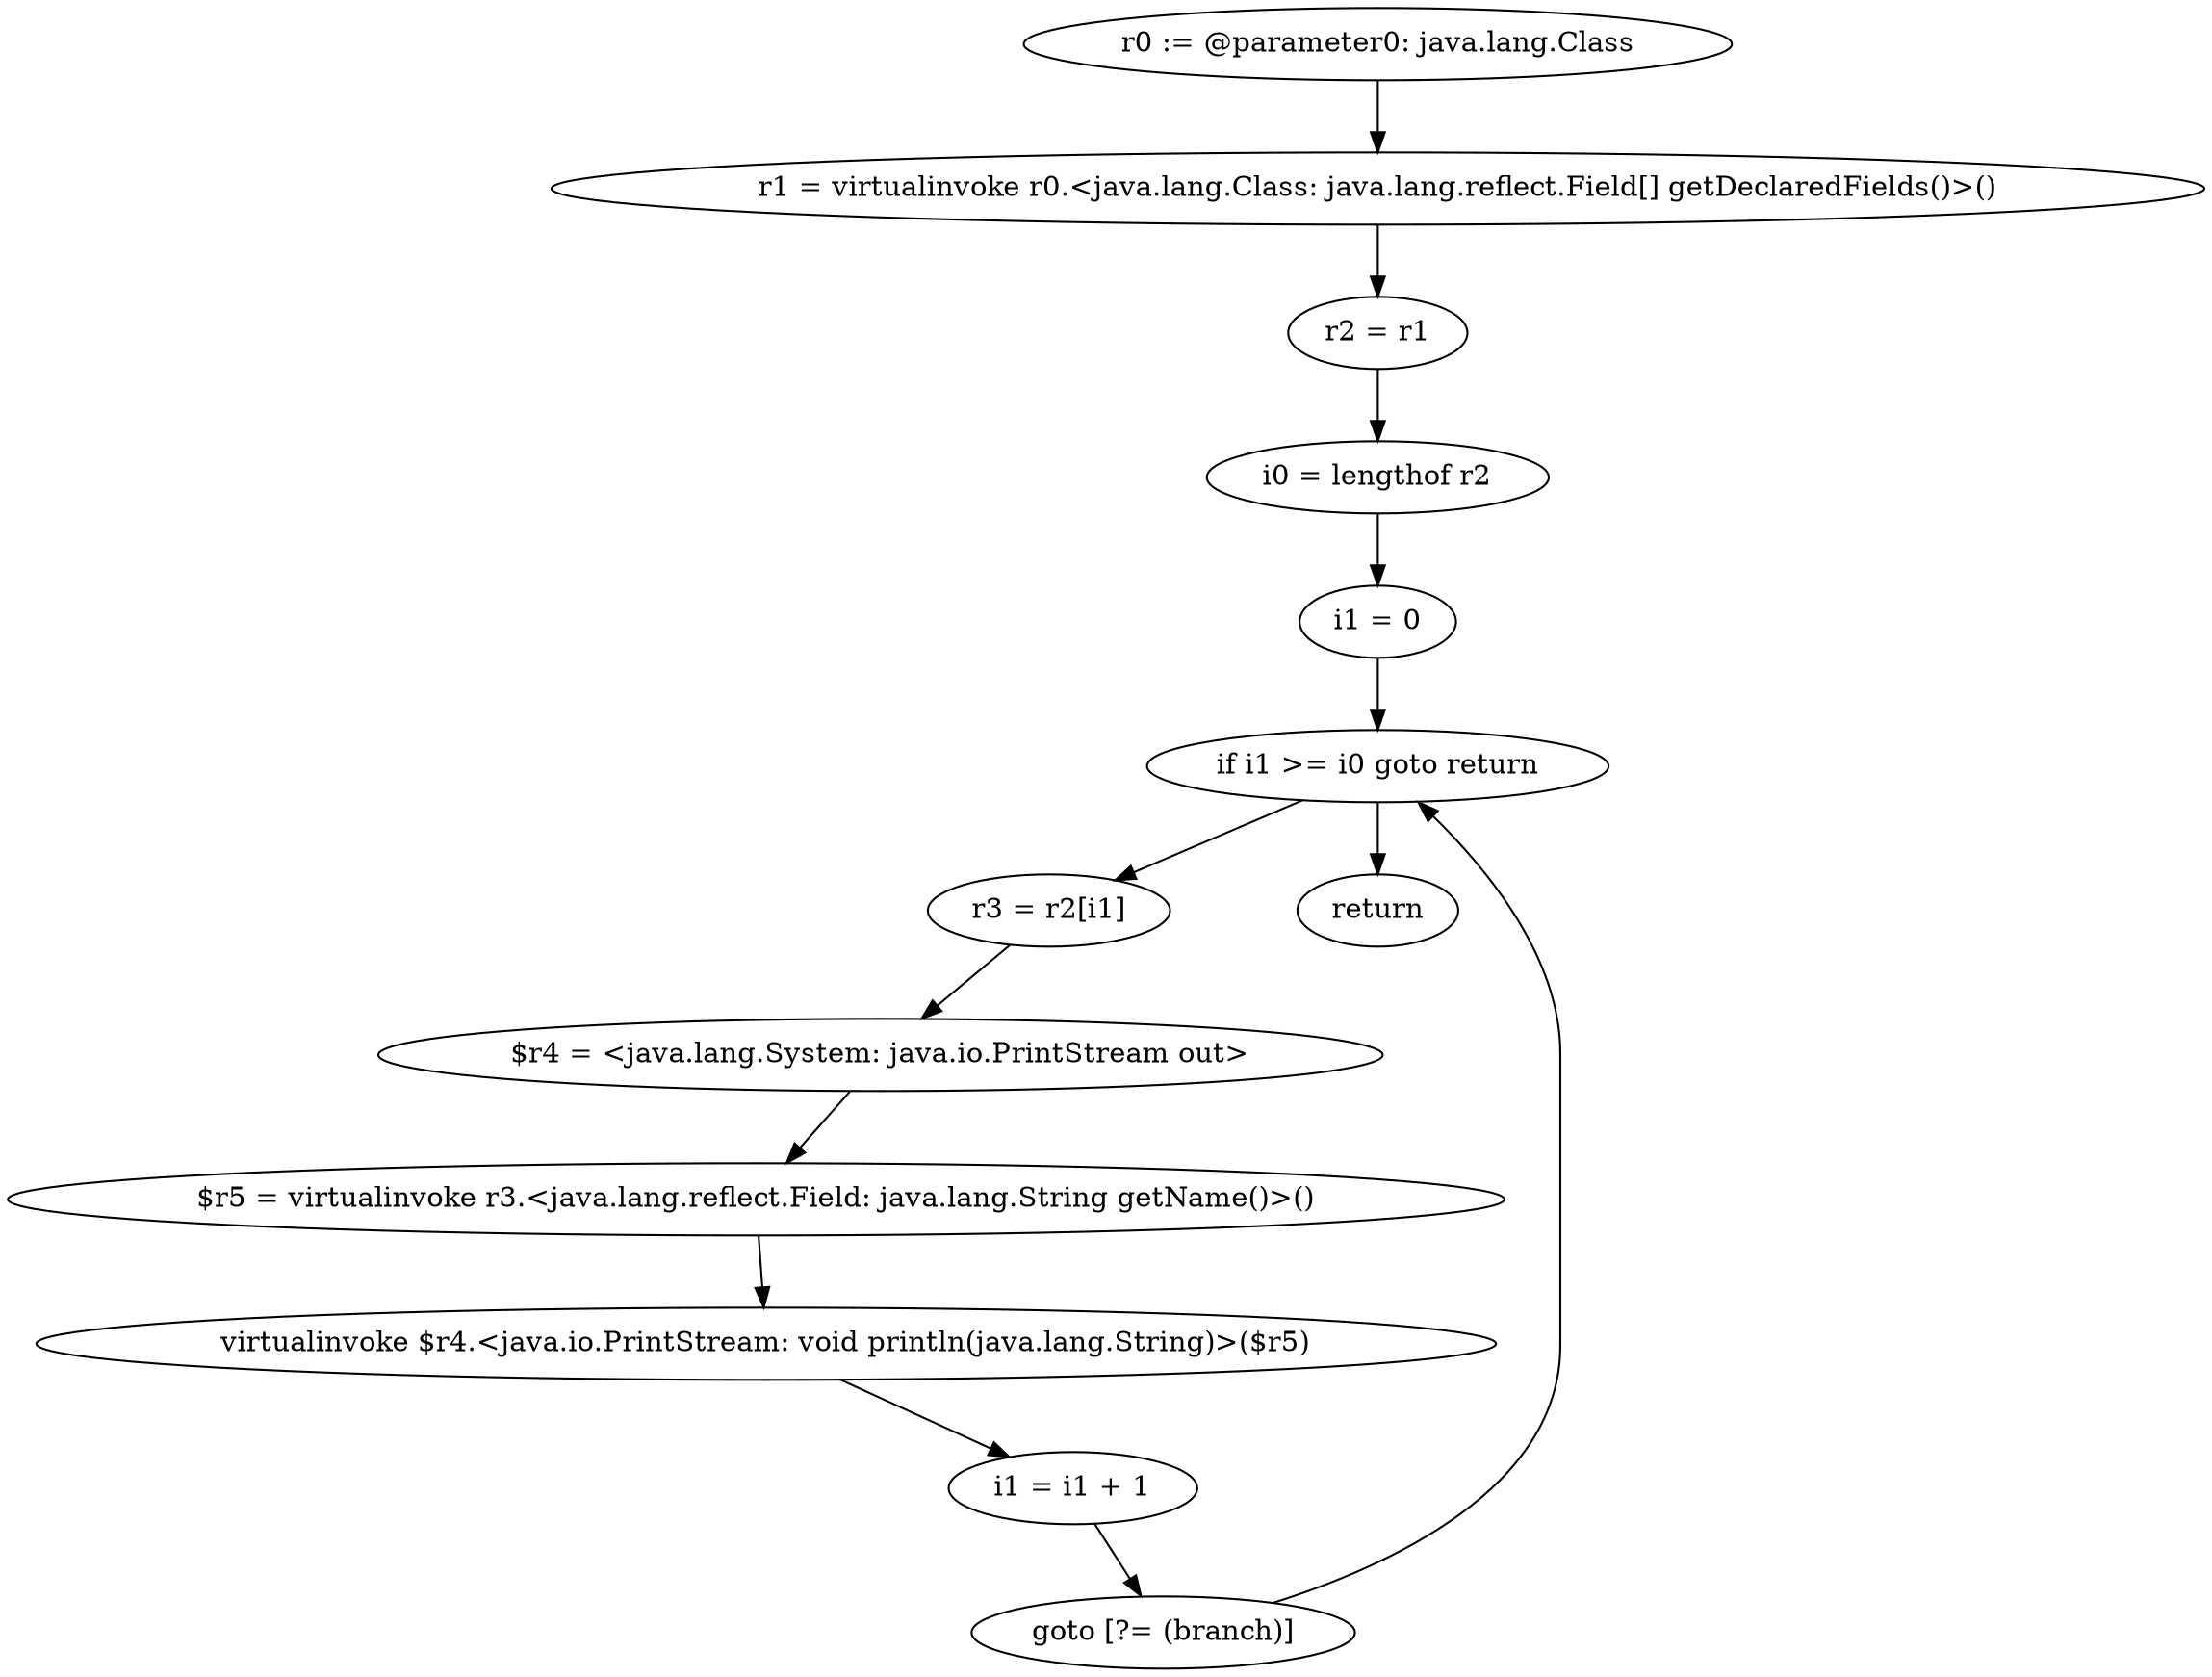 digraph "unitGraph" {
    "r0 := @parameter0: java.lang.Class"
    "r1 = virtualinvoke r0.<java.lang.Class: java.lang.reflect.Field[] getDeclaredFields()>()"
    "r2 = r1"
    "i0 = lengthof r2"
    "i1 = 0"
    "if i1 >= i0 goto return"
    "r3 = r2[i1]"
    "$r4 = <java.lang.System: java.io.PrintStream out>"
    "$r5 = virtualinvoke r3.<java.lang.reflect.Field: java.lang.String getName()>()"
    "virtualinvoke $r4.<java.io.PrintStream: void println(java.lang.String)>($r5)"
    "i1 = i1 + 1"
    "goto [?= (branch)]"
    "return"
    "r0 := @parameter0: java.lang.Class"->"r1 = virtualinvoke r0.<java.lang.Class: java.lang.reflect.Field[] getDeclaredFields()>()";
    "r1 = virtualinvoke r0.<java.lang.Class: java.lang.reflect.Field[] getDeclaredFields()>()"->"r2 = r1";
    "r2 = r1"->"i0 = lengthof r2";
    "i0 = lengthof r2"->"i1 = 0";
    "i1 = 0"->"if i1 >= i0 goto return";
    "if i1 >= i0 goto return"->"r3 = r2[i1]";
    "if i1 >= i0 goto return"->"return";
    "r3 = r2[i1]"->"$r4 = <java.lang.System: java.io.PrintStream out>";
    "$r4 = <java.lang.System: java.io.PrintStream out>"->"$r5 = virtualinvoke r3.<java.lang.reflect.Field: java.lang.String getName()>()";
    "$r5 = virtualinvoke r3.<java.lang.reflect.Field: java.lang.String getName()>()"->"virtualinvoke $r4.<java.io.PrintStream: void println(java.lang.String)>($r5)";
    "virtualinvoke $r4.<java.io.PrintStream: void println(java.lang.String)>($r5)"->"i1 = i1 + 1";
    "i1 = i1 + 1"->"goto [?= (branch)]";
    "goto [?= (branch)]"->"if i1 >= i0 goto return";
}
